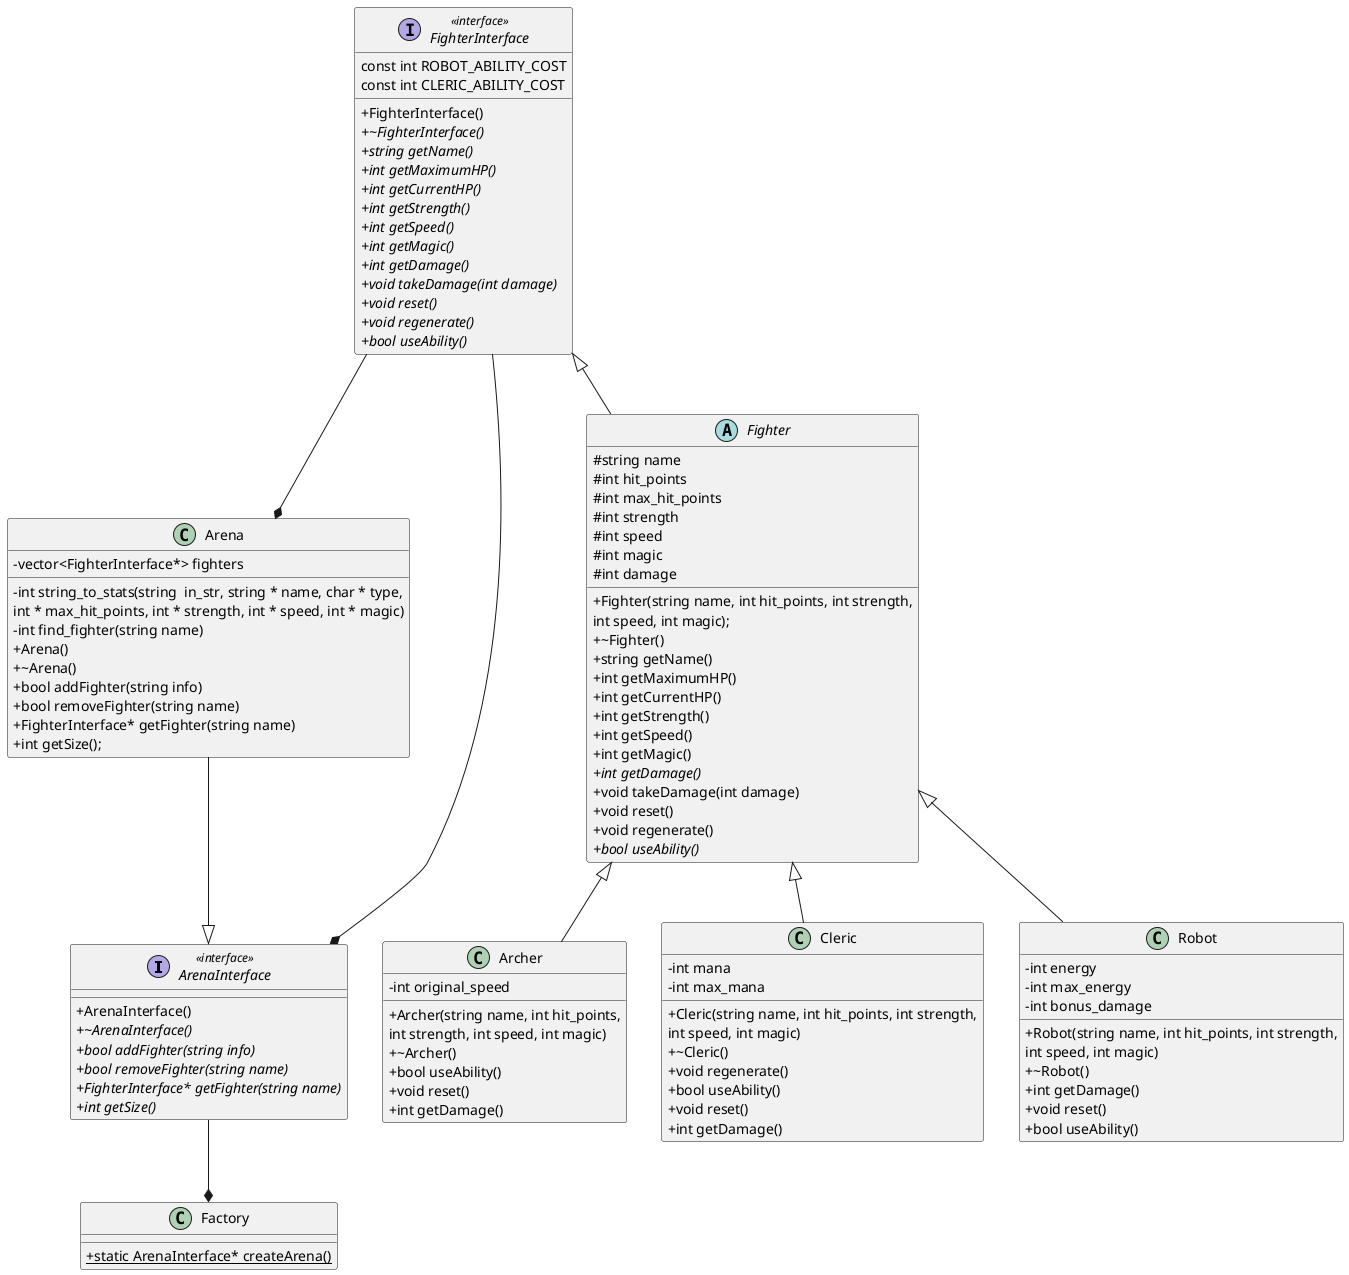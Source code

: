 @startuml
skinparam classAttributeIconSize 0

interface ArenaInterface <<interface>> {
    +ArenaInterface()
    + {abstract} ~ArenaInterface()
    + {abstract} bool addFighter(string info)
    + {abstract} bool removeFighter(string name)
    + {abstract} FighterInterface* getFighter(string name)
    + {abstract} int getSize()   
}

class Arena {
    - vector<FighterInterface*> fighters
    - int string_to_stats(string  in_str, string * name, char * type, 
            int * max_hit_points, int * strength, int * speed, int * magic)
    - int find_fighter(string name)
    + Arena()
    + ~Arena()
    + bool addFighter(string info)
    + bool removeFighter(string name)
    + FighterInterface* getFighter(string name)
    + int getSize();
}

class Factory {
    + {static} static ArenaInterface* createArena()
}

interface FighterInterface <<interface>> {
    const int ROBOT_ABILITY_COST
    const int CLERIC_ABILITY_COST
    + FighterInterface()
    + {abstract} ~FighterInterface()
    + {abstract} string getName()
    + {abstract} int getMaximumHP()
    + {abstract} int getCurrentHP()
    + {abstract} int getStrength() 
    + {abstract} int getSpeed()
    + {abstract} int getMagic()
    + {abstract} int getDamage()
    + {abstract} void takeDamage(int damage)
    + {abstract} void reset()
    + {abstract} void regenerate()
    + {abstract} bool useAbility()
}

ArenaInterface <|-up- Arena
ArenaInterface --* Factory
ArenaInterface *- FighterInterface
Arena *-up- FighterInterface


abstract class Fighter {
    # string name
    # int hit_points
    # int max_hit_points
    # int strength
    # int speed
    # int magic
    # int damage
    + Fighter(string name, int hit_points, int strength,
                int speed, int magic);
    + ~Fighter()
    + string getName()
    + int getMaximumHP() 
    + int getCurrentHP() 
    + int getStrength() 
    + int getSpeed() 
    + int getMagic() 
    + {abstract} int getDamage() 
    + void takeDamage(int damage) 
    + void reset() 
    + void regenerate() 
    + {abstract} bool useAbility() 
}

FighterInterface <|-- Fighter

class Archer {
    - int original_speed
    + Archer(string name, int hit_points, 
            int strength, int speed, int magic)
    + ~Archer()
    + bool useAbility()
    + void reset()
    + int getDamage()
}

Fighter <|-- Archer

class Cleric {
    - int mana
    - int max_mana
    + Cleric(string name, int hit_points, int strength,
                int speed, int magic)
    + ~Cleric()
    + void regenerate()
    + bool useAbility()
    + void reset() 
    + int getDamage()
}

Fighter <|-- Cleric

class Robot {
    - int energy
    - int max_energy
    - int bonus_damage
    + Robot(string name, int hit_points, int strength,
                int speed, int magic)
    + ~Robot()
    + int getDamage()
    + void reset()
    + bool useAbility() 
}

Fighter <|-- Robot

@enduml
